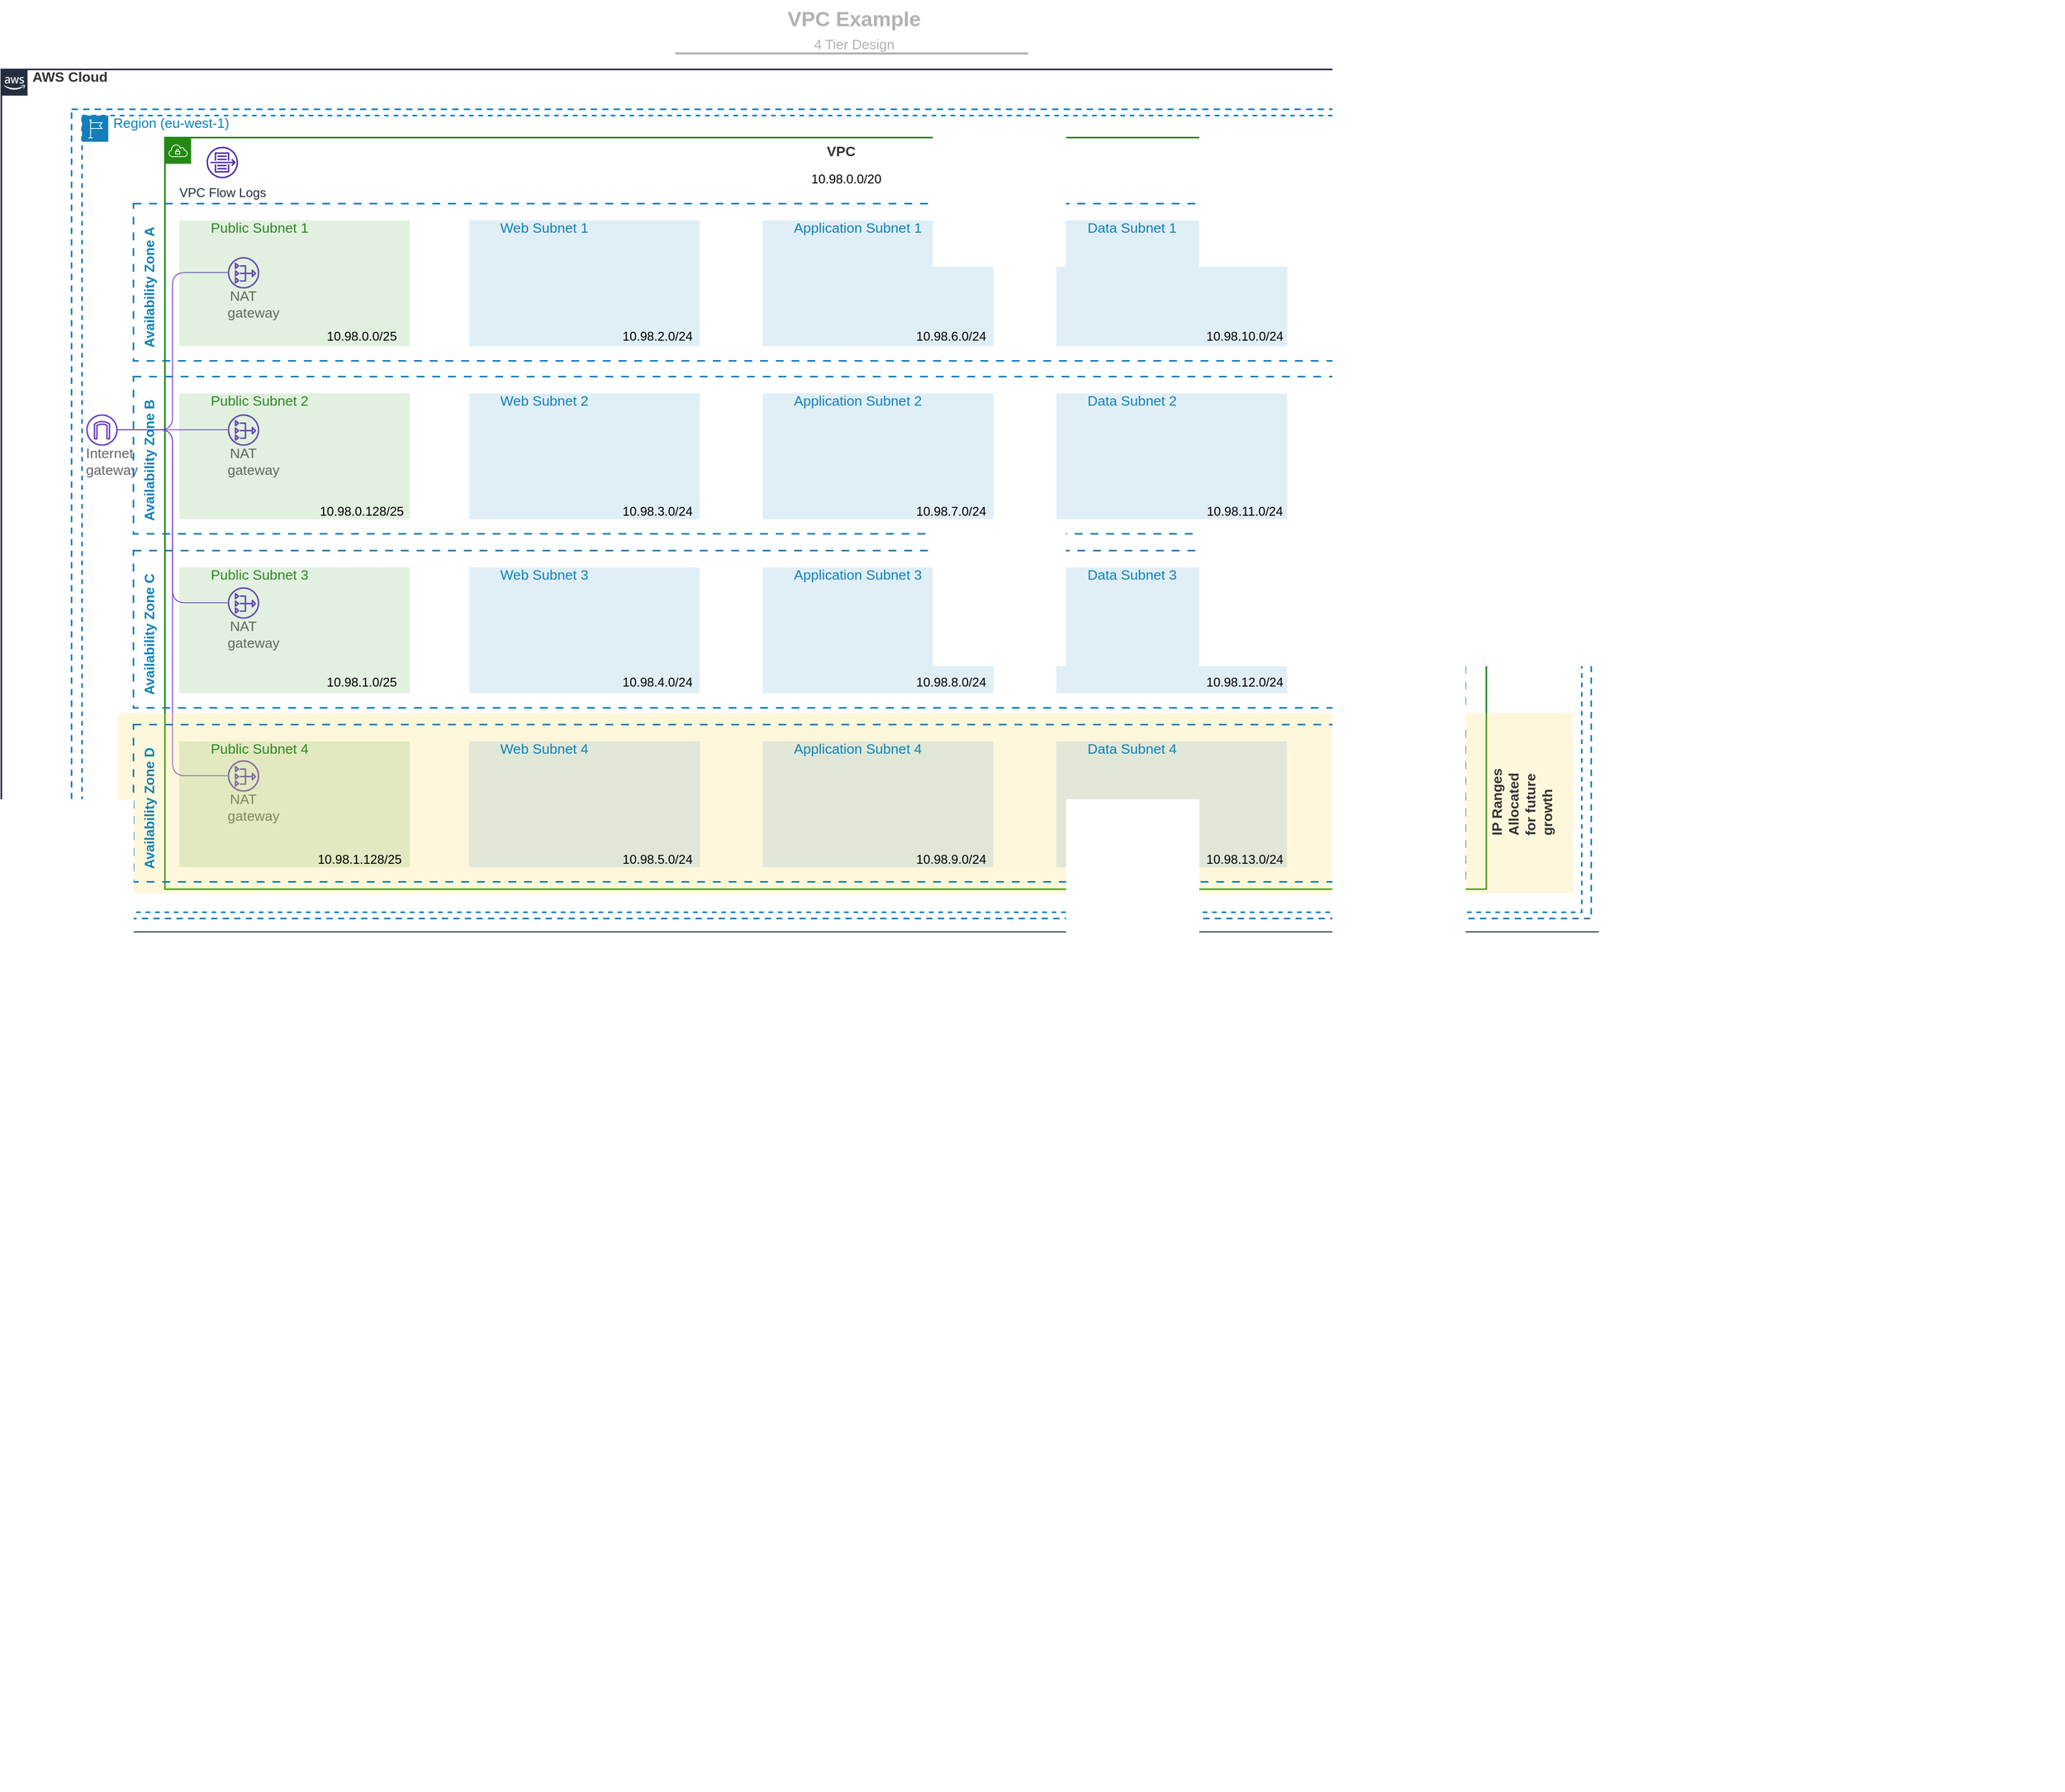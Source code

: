<mxfile compressed="false" version="20.3.0" type="device">
  <diagram name="4 Tier Design" id="lptEz-B2BHvfUTlyXeJj">
    <mxGraphModel dx="2325" dy="2507" grid="1" gridSize="10" guides="1" tooltips="1" connect="1" arrows="1" fold="1" page="1" pageScale="1" pageWidth="1654" pageHeight="1169" math="0" shadow="0">
      <root>
        <mxCell id="pj1l9u-Ld7OoOsmG_GXO-0" />
        <mxCell id="pj1l9u-Ld7OoOsmG_GXO-1" value="Titles Block" style="" parent="pj1l9u-Ld7OoOsmG_GXO-0" />
        <mxCell id="pj1l9u-Ld7OoOsmG_GXO-2" value="" style="group;dropTarget=0;" parent="pj1l9u-Ld7OoOsmG_GXO-1" vertex="1">
          <mxGeometry x="507" y="-1150" width="641" height="89" as="geometry" />
        </mxCell>
        <UserObject AWS_Account_ID="" label="VPC Example" placeholders="1" id="pj1l9u-Ld7OoOsmG_GXO-3">
          <mxCell style="html=1;overflow=block;blockSpacing=1;whiteSpace=wrap;;whiteSpace=wrap;fontSize=19.7;fontColor=#b2b2b2;fontStyle=1;align=center;spacingLeft=7;spacingRight=7;spacingTop=2;spacing=3;strokeOpacity=0;fillOpacity=0;rounded=1;absoluteArcSize=1;arcSize=12;fillColor=#ffffff;strokeWidth=1.5;" parent="pj1l9u-Ld7OoOsmG_GXO-2" vertex="1">
            <mxGeometry width="641" height="30" as="geometry" />
          </mxCell>
        </UserObject>
        <UserObject AWS_Account_ID="" label="" placeholders="1" id="pj1l9u-Ld7OoOsmG_GXO-4">
          <mxCell style="html=1;overflow=block;blockSpacing=1;whiteSpace=wrap;;whiteSpace=wrap;fontSize=11.5;fontColor=#b2b2b2;align=center;spacingLeft=7;spacingRight=7;spacingTop=2;spacing=3;strokeOpacity=0;fillOpacity=0;rounded=1;absoluteArcSize=1;arcSize=12;fillColor=#ffffff;strokeWidth=1.5;" parent="pj1l9u-Ld7OoOsmG_GXO-2" vertex="1">
            <mxGeometry y="45" width="641" height="44" as="geometry" />
          </mxCell>
        </UserObject>
        <UserObject label="%page%" placeholders="1" id="pj1l9u-Ld7OoOsmG_GXO-5">
          <mxCell style="html=1;overflow=block;blockSpacing=1;whiteSpace=wrap;strokeColor=none;fillColor=none;whiteSpace=wrap;fontSize=13;fontColor=#b2b2b2;spacing=3.8;strokeOpacity=100;fillOpacity=100;strokeWidth=0.8;" parent="pj1l9u-Ld7OoOsmG_GXO-2" vertex="1">
            <mxGeometry x="171.77" y="20" width="297.46" height="41" as="geometry" />
          </mxCell>
        </UserObject>
        <UserObject label="" id="pj1l9u-Ld7OoOsmG_GXO-6">
          <mxCell style="html=1;jettySize=18;whiteSpace=wrap;fontSize=13;fontFamily=Helvetica;strokeColor=#b2b2b2;strokeOpacity=100;strokeWidth=2;rounded=0;startArrow=none;;endArrow=none;;endSize=10;startSize=10;" parent="pj1l9u-Ld7OoOsmG_GXO-2" edge="1">
            <mxGeometry width="100" height="100" relative="1" as="geometry">
              <Array as="points" />
              <mxPoint x="150.002" y="50" as="sourcePoint" />
              <mxPoint x="486.463" y="50" as="targetPoint" />
            </mxGeometry>
          </mxCell>
        </UserObject>
        <mxCell id="pj1l9u-Ld7OoOsmG_GXO-7" value="Region" style="" parent="pj1l9u-Ld7OoOsmG_GXO-0" />
        <mxCell id="pj1l9u-Ld7OoOsmG_GXO-8" value="" style="html=1;overflow=block;blockSpacing=1;whiteSpace=wrap;whiteSpace=wrap;fontSize=13.3;fontColor=#333333;fontStyle=1;spacing=0;strokeColor=#232f3e;strokeOpacity=100;fillOpacity=0;fillColor=#000000;strokeWidth=1.5;" parent="pj1l9u-Ld7OoOsmG_GXO-7" vertex="1">
          <mxGeometry x="14" y="-1085" width="1526" height="823" as="geometry" />
        </mxCell>
        <UserObject AWS_Account_ID="" label="AWS Cloud" id="pj1l9u-Ld7OoOsmG_GXO-9">
          <mxCell style="html=1;overflow=block;blockSpacing=1;whiteSpace=wrap;shape=mxgraph.aws4.group;grIcon=mxgraph.aws4.group_aws_cloud_alt;verticalAlign=top;align=left;spacingLeft=30;fillOpacity=100;fillColor=none;whiteSpace=wrap;fontSize=13.3;fontColor=#333333;fontStyle=1;spacing=0;strokeColor=#232f3e;strokeOpacity=100;strokeWidth=1.5;part=1;" parent="pj1l9u-Ld7OoOsmG_GXO-8" vertex="1">
            <mxGeometry width="1526" height="833" as="geometry" />
          </mxCell>
        </UserObject>
        <mxCell id="pj1l9u-Ld7OoOsmG_GXO-10" value="" style="html=1;overflow=block;blockSpacing=1;whiteSpace=wrap;whiteSpace=wrap;fontSize=13;fontColor=#147eba;spacing=0;strokeColor=#147eba;strokeOpacity=100;fillOpacity=0;fillColor=#ffffff;dashed=1;fixDash=1;dashPattern=6 5;strokeWidth=1.5;container=0;" parent="pj1l9u-Ld7OoOsmG_GXO-7" vertex="1">
          <mxGeometry x="81" y="-1047" width="1449" height="772" as="geometry" />
        </mxCell>
        <UserObject AWS_Account_ID="" label="" id="pj1l9u-Ld7OoOsmG_GXO-11">
          <mxCell style="html=1;overflow=block;blockSpacing=1;whiteSpace=wrap;;whiteSpace=wrap;fontSize=13;align=center;spacing=3.8;strokeOpacity=0;fillOpacity=0;fillColor=#ffffff;strokeWidth=1.5;" parent="pj1l9u-Ld7OoOsmG_GXO-7" vertex="1">
            <mxGeometry x="1741" y="492" width="239" height="29" as="geometry" />
          </mxCell>
        </UserObject>
        <UserObject AWS_Account_ID="" label="Region (eu-west-1)" Region="eu-west-1" Type="Region" id="pj1l9u-Ld7OoOsmG_GXO-12">
          <mxCell style="html=1;overflow=block;blockSpacing=1;whiteSpace=wrap;shape=mxgraph.aws4.group;grIcon=mxgraph.aws4.group_region;verticalAlign=top;align=left;spacingLeft=30;fillOpacity=100;dashed=1;fontColor=#0E82B8;fillColor=none;whiteSpace=wrap;fontSize=13;spacing=0;strokeColor=#147eba;strokeOpacity=100;strokeWidth=1.5;part=1;" parent="pj1l9u-Ld7OoOsmG_GXO-7" vertex="1">
            <mxGeometry x="91" y="-1041" width="1430" height="760" as="geometry" />
          </mxCell>
        </UserObject>
        <mxCell id="pj1l9u-Ld7OoOsmG_GXO-17" value="VPC" style="" parent="pj1l9u-Ld7OoOsmG_GXO-0" />
        <object label="" Region="eu-west-1" VPC_ID="" id="pj1l9u-Ld7OoOsmG_GXO-18">
          <mxCell style="group;dropTarget=0;" parent="pj1l9u-Ld7OoOsmG_GXO-17" vertex="1">
            <mxGeometry x="170" y="-1020" width="1260" height="717" as="geometry" />
          </mxCell>
        </object>
        <mxCell id="pj1l9u-Ld7OoOsmG_GXO-19" value="" style="html=1;overflow=block;blockSpacing=1;whiteSpace=wrap;whiteSpace=wrap;fontSize=13.3;fontColor=#333333;fontStyle=1;align=left;spacing=0;strokeColor=#248814;strokeOpacity=100;fillOpacity=0;fillColor=#000000;strokeWidth=1.5;" parent="pj1l9u-Ld7OoOsmG_GXO-18" vertex="1">
          <mxGeometry width="1260" height="717" as="geometry" />
        </mxCell>
        <UserObject AWS_Account_ID="" label="&lt;div style=&quot;display: flex ; justify-content: center ; text-align: center ; align-items: baseline ; font-size: 0 ; line-height: 1.25 ; margin-top: -2px&quot;&gt;&lt;span&gt;&lt;span style=&quot;font-size: 13.3px ; color: rgb(51 , 51 , 51) ; font-weight: bold ; line-height: 2.4&quot;&gt;VPC&lt;/span&gt;&lt;/span&gt;&lt;/div&gt;" Instance_Tenancy="default" CIDR_Block="" Region="eu-west-1" Type="Virtual Private Cloud" VPC_ID="" id="pj1l9u-Ld7OoOsmG_GXO-20">
          <mxCell style="html=1;overflow=block;blockSpacing=1;whiteSpace=wrap;shape=mxgraph.aws4.group;grIcon=mxgraph.aws4.group_vpc;verticalAlign=top;align=left;spacingLeft=30;fillOpacity=100;fontColor=#2C8723;fillColor=none;whiteSpace=wrap;fontSize=13;spacing=0;strokeColor=#248814;strokeOpacity=100;strokeWidth=1.5;part=1;" parent="pj1l9u-Ld7OoOsmG_GXO-19" vertex="1">
            <mxGeometry width="1260" height="717" as="geometry" />
          </mxCell>
        </UserObject>
        <mxCell id="pj1l9u-Ld7OoOsmG_GXO-21" value="VPC Services" style="" parent="pj1l9u-Ld7OoOsmG_GXO-0" />
        <mxCell id="pj1l9u-Ld7OoOsmG_GXO-23" value="VPC Flow Logs" style="sketch=0;outlineConnect=0;fontColor=#232F3E;gradientColor=none;fillColor=#4D27AA;strokeColor=none;dashed=0;verticalLabelPosition=bottom;verticalAlign=top;align=center;html=1;fontSize=12;fontStyle=0;aspect=fixed;pointerEvents=1;shape=mxgraph.aws4.flow_logs;" parent="pj1l9u-Ld7OoOsmG_GXO-21" vertex="1">
          <mxGeometry x="210" y="-1011" width="30" height="30" as="geometry" />
        </mxCell>
        <mxCell id="pj1l9u-Ld7OoOsmG_GXO-24" value="NAT GW" style="" parent="pj1l9u-Ld7OoOsmG_GXO-0" />
        <UserObject AWS_Account_ID="" label="NAT gateway" Region="eu-west-1" Availability_Zone="eu-west-1d" Type="NAT Gateway" VPC_ID="" id="pj1l9u-Ld7OoOsmG_GXO-25">
          <mxCell style="html=1;overflow=block;blockSpacing=1;whiteSpace=wrap;shape=mxgraph.aws4.nat_gateway;labelPosition=center;verticalLabelPosition=bottom;align=center;verticalAlign=top;strokeColor=none;whiteSpace=wrap;fontSize=13.3;fontColor=#666666;spacing=0;strokeOpacity=0;fillColor=#693cc5;strokeWidth=1.5;" parent="pj1l9u-Ld7OoOsmG_GXO-24" vertex="1">
            <mxGeometry x="230" y="-426" width="30" height="30" as="geometry" />
          </mxCell>
        </UserObject>
        <UserObject AWS_Account_ID="" label="NAT gateway" Availability_Zone="eu-west-1a" Region="eu-west-1" Type="NAT Gateway" VPC_ID="" id="pj1l9u-Ld7OoOsmG_GXO-26">
          <mxCell style="html=1;overflow=block;blockSpacing=1;whiteSpace=wrap;shape=mxgraph.aws4.nat_gateway;labelPosition=center;verticalLabelPosition=bottom;align=center;verticalAlign=top;strokeColor=none;whiteSpace=wrap;fontSize=13.3;fontColor=#666666;spacing=0;strokeOpacity=0;fillColor=#693cc5;strokeWidth=1.5;" parent="pj1l9u-Ld7OoOsmG_GXO-24" vertex="1">
            <mxGeometry x="230" y="-906" width="30" height="30" as="geometry" />
          </mxCell>
        </UserObject>
        <UserObject AWS_Account_ID="" label="NAT gateway" Region="eu-west-1" Availability_Zone="eu-west-1b" Type="NAT Gateway" VPC_ID="" id="pj1l9u-Ld7OoOsmG_GXO-27">
          <mxCell style="html=1;overflow=block;blockSpacing=1;whiteSpace=wrap;shape=mxgraph.aws4.nat_gateway;labelPosition=center;verticalLabelPosition=bottom;align=center;verticalAlign=top;strokeColor=none;whiteSpace=wrap;fontSize=13.3;fontColor=#666666;spacing=0;strokeOpacity=0;fillColor=#693cc5;strokeWidth=1.5;" parent="pj1l9u-Ld7OoOsmG_GXO-24" vertex="1">
            <mxGeometry x="230" y="-756" width="30" height="30" as="geometry" />
          </mxCell>
        </UserObject>
        <UserObject AWS_Account_ID="" label="Internet gateway" Region="eu-west-1" Type="Internet Gateway" VPC_ID="" id="pj1l9u-Ld7OoOsmG_GXO-28">
          <mxCell style="html=1;overflow=block;blockSpacing=1;whiteSpace=wrap;shape=mxgraph.aws4.internet_gateway;labelPosition=center;verticalLabelPosition=bottom;align=center;verticalAlign=top;strokeColor=none;whiteSpace=wrap;fontSize=13.3;fontColor=#666666;spacing=0;strokeOpacity=0;fillColor=#693cc5;strokeWidth=1.5;" parent="pj1l9u-Ld7OoOsmG_GXO-24" vertex="1">
            <mxGeometry x="95" y="-756" width="30" height="30" as="geometry" />
          </mxCell>
        </UserObject>
        <UserObject AWS_Account_ID="" label="NAT gateway" Region="eu-west-1" Availability_Zone="eu-west-1c" Type="NAT Gateway" VPC_ID="" id="pj1l9u-Ld7OoOsmG_GXO-29">
          <mxCell style="html=1;overflow=block;blockSpacing=1;whiteSpace=wrap;shape=mxgraph.aws4.nat_gateway;labelPosition=center;verticalLabelPosition=bottom;align=center;verticalAlign=top;strokeColor=none;whiteSpace=wrap;fontSize=13.3;fontColor=#666666;spacing=0;strokeOpacity=0;fillColor=#693cc5;strokeWidth=1.5;" parent="pj1l9u-Ld7OoOsmG_GXO-24" vertex="1">
            <mxGeometry x="230" y="-591" width="30" height="30" as="geometry" />
          </mxCell>
        </UserObject>
        <UserObject AWS_Account_ID="" label="" Availability_Zone="eu-west-1a" Region="eu-west-1" VPC_ID="" id="pj1l9u-Ld7OoOsmG_GXO-30">
          <mxCell style="html=1;jettySize=18;whiteSpace=wrap;fontSize=13;strokeColor=#693cc5;strokeOpacity=100;strokeWidth=0.8;rounded=1;arcSize=24;edgeStyle=orthogonalEdgeStyle;startArrow=none;;endArrow=none;;exitX=1;exitY=0.5;exitPerimeter=0;entryX=0;entryY=0.5;entryPerimeter=0;" parent="pj1l9u-Ld7OoOsmG_GXO-24" source="pj1l9u-Ld7OoOsmG_GXO-28" target="pj1l9u-Ld7OoOsmG_GXO-26" edge="1">
            <mxGeometry x="95" y="-906" width="100" height="100" as="geometry">
              <Array as="points" />
            </mxGeometry>
          </mxCell>
        </UserObject>
        <UserObject AWS_Account_ID="" label="" Availability_Zone="eu-west-1b" Region="eu-west-1" id="pj1l9u-Ld7OoOsmG_GXO-31">
          <mxCell style="html=1;jettySize=18;whiteSpace=wrap;fontSize=13;strokeColor=#693cc5;strokeOpacity=100;strokeWidth=0.8;rounded=1;arcSize=24;edgeStyle=orthogonalEdgeStyle;startArrow=none;;endArrow=none;;exitX=0;exitY=0.5;exitPerimeter=0;entryX=1;entryY=0.5;entryPerimeter=0;" parent="pj1l9u-Ld7OoOsmG_GXO-24" source="pj1l9u-Ld7OoOsmG_GXO-27" target="pj1l9u-Ld7OoOsmG_GXO-28" edge="1">
            <mxGeometry x="95" y="-906" width="100" height="100" as="geometry">
              <Array as="points" />
            </mxGeometry>
          </mxCell>
        </UserObject>
        <UserObject AWS_Account_ID="" label="" Availability_Zone="eu-west-1c" Region="eu-west-1" id="pj1l9u-Ld7OoOsmG_GXO-32">
          <mxCell style="html=1;jettySize=18;whiteSpace=wrap;fontSize=13;strokeColor=#693cc5;strokeOpacity=100;strokeWidth=0.8;rounded=1;arcSize=24;edgeStyle=orthogonalEdgeStyle;startArrow=none;;endArrow=none;;exitX=0;exitY=0.5;exitPerimeter=0;entryX=1;entryY=0.5;entryPerimeter=0;" parent="pj1l9u-Ld7OoOsmG_GXO-24" source="pj1l9u-Ld7OoOsmG_GXO-29" target="pj1l9u-Ld7OoOsmG_GXO-28" edge="1">
            <mxGeometry x="95" y="-906" width="100" height="100" as="geometry">
              <Array as="points" />
            </mxGeometry>
          </mxCell>
        </UserObject>
        <UserObject AWS_Account_ID="" label="" Region="eu-west-1" Availability_Zone="eu-west-1d" VPC_ID="" id="pj1l9u-Ld7OoOsmG_GXO-33">
          <mxCell style="html=1;jettySize=18;whiteSpace=wrap;fontSize=13;strokeColor=#693cc5;strokeOpacity=100;strokeWidth=0.8;rounded=1;arcSize=24;edgeStyle=orthogonalEdgeStyle;startArrow=none;;endArrow=none;;exitX=0;exitY=0.5;exitPerimeter=0;entryX=1;entryY=0.5;entryPerimeter=0;" parent="pj1l9u-Ld7OoOsmG_GXO-24" source="pj1l9u-Ld7OoOsmG_GXO-25" target="pj1l9u-Ld7OoOsmG_GXO-28" edge="1">
            <mxGeometry y="-380" width="100" height="100" as="geometry" />
          </mxCell>
        </UserObject>
        <mxCell id="pj1l9u-Ld7OoOsmG_GXO-34" value="eu-west-1d future cap" style="" parent="pj1l9u-Ld7OoOsmG_GXO-0" />
        <mxCell id="pj1l9u-Ld7OoOsmG_GXO-35" value="" style="group;dropTarget=0;" parent="pj1l9u-Ld7OoOsmG_GXO-34" vertex="1">
          <mxGeometry x="195" y="357" width="1454" height="200" as="geometry" />
        </mxCell>
        <UserObject AWS_Account_ID="" label="" id="pj1l9u-Ld7OoOsmG_GXO-36">
          <mxCell style="html=1;overflow=block;blockSpacing=1;whiteSpace=wrap;;whiteSpace=wrap;fontSize=13;align=center;spacing=3.8;strokeOpacity=0;fillOpacity=25;fillColor=#ffdf71;strokeWidth=1.5;" parent="pj1l9u-Ld7OoOsmG_GXO-35" vertex="1">
            <mxGeometry x="-70" y="-828" width="1388" height="172" as="geometry" />
          </mxCell>
        </UserObject>
        <UserObject AWS_Account_ID="" label="IP Ranges Allocated for future growth" id="pj1l9u-Ld7OoOsmG_GXO-37">
          <mxCell style="html=1;overflow=block;blockSpacing=1;whiteSpace=wrap;;whiteSpace=wrap;fontSize=13.3;fontColor=#333333;fontStyle=1;align=center;spacingRight=120;spacingTop=10.5;align=left;spacing=3.8;verticalAlign=top;strokeColor=none;fillOpacity=0;rotation=-90;fillColor=#ffffff;strokeWidth=0;" parent="pj1l9u-Ld7OoOsmG_GXO-35" vertex="1">
            <mxGeometry x="1179" y="-867" width="205" height="113" as="geometry" />
          </mxCell>
        </UserObject>
        <object label="eu-west-1d" id="pj1l9u-Ld7OoOsmG_GXO-38">
          <mxCell style="" parent="pj1l9u-Ld7OoOsmG_GXO-0" />
        </object>
        <object label="" Availability_Zone="eu-west-1d" Region="eu-west-1" id="pj1l9u-Ld7OoOsmG_GXO-39">
          <mxCell style="group" parent="pj1l9u-Ld7OoOsmG_GXO-38" vertex="1" connectable="0">
            <mxGeometry x="140" y="-460" width="1270" height="150" as="geometry" />
          </mxCell>
        </object>
        <UserObject AWS_Account_ID="" label="" Name="eu-west-1a" Region="eu-west-1" Type="Availability Zone" id="pj1l9u-Ld7OoOsmG_GXO-40">
          <mxCell style="html=1;overflow=block;blockSpacing=1;whiteSpace=wrap;verticalAlign=top;fillColor=none;fillOpacity=100;dashed=1;dashPattern=5 5;fontColor=#0E82B8;strokeOpacity=100;strokeColor=#147eba;whiteSpace=wrap;fontSize=13.3;fontStyle=1;align=center;spacingRight=120;spacingTop=10.5;spacing=0;strokeWidth=1.5;" parent="pj1l9u-Ld7OoOsmG_GXO-39" vertex="1">
            <mxGeometry width="1270" height="150" as="geometry" />
          </mxCell>
        </UserObject>
        <object label="&lt;span style=&quot;color: rgb(14 , 130 , 184) ; font-family: &amp;#34;helvetica&amp;#34; ; font-size: 13px ; font-style: normal ; font-weight: 700 ; letter-spacing: normal ; text-align: center ; text-indent: 0px ; text-transform: none ; word-spacing: 0px ; display: inline ; float: none&quot;&gt;Availability Zone D&lt;/span&gt;" Availability_Zone="eu-west-1d" Region="eu-west-1" id="pj1l9u-Ld7OoOsmG_GXO-41">
          <mxCell style="text;html=1;strokeColor=none;fillColor=none;align=center;verticalAlign=middle;whiteSpace=wrap;rounded=0;rotation=270;labelBackgroundColor=none;" parent="pj1l9u-Ld7OoOsmG_GXO-39" vertex="1">
            <mxGeometry x="-50" y="70" width="130" height="20" as="geometry" />
          </mxCell>
        </object>
        <UserObject AWS_Account_ID="" label="Public Subnet 4" Availability_Zone="eu-west-1d" Subnet_Type="Public" Region="eu-west-1" Type="Subnet" VPC_ID="" id="pj1l9u-Ld7OoOsmG_GXO-44">
          <mxCell style="html=1;overflow=block;blockSpacing=1;whiteSpace=wrap;shape=mxgraph.aws4.group;grIcon=mxgraph.aws4.group_security_group;grStroke=0;verticalAlign=top;align=left;spacingLeft=30;strokeColor=#2C8723;fontColor=#2C8723;fillOpacity=13;fillColor=#248814;whiteSpace=wrap;fontSize=13.3;spacing=0;strokeOpacity=0;strokeWidth=1.5;part=1;" parent="pj1l9u-Ld7OoOsmG_GXO-39" vertex="1">
            <mxGeometry x="43.588" y="16" width="220" height="120" as="geometry" />
          </mxCell>
        </UserObject>
        <object label="" Availability_Zone="eu-west-1" Region="eu-west-1d" Subnet_Type="Private" Type="Subnet" VPC_ID="" id="pj1l9u-Ld7OoOsmG_GXO-45">
          <mxCell style="html=1;overflow=block;blockSpacing=1;whiteSpace=wrap;whiteSpace=wrap;fontSize=13.3;fontColor=#333333;spacing=0;verticalAlign=top;strokeOpacity=0;fillOpacity=0;fillColor=#000000;strokeWidth=1.5;" parent="pj1l9u-Ld7OoOsmG_GXO-39" vertex="1">
            <mxGeometry x="320" y="16" width="220" height="120" as="geometry" />
          </mxCell>
        </object>
        <UserObject AWS_Account_ID="" label="Web Subnet 4" Availability_Zone="eu-west-1a" Subnet_Type="Private" CIDR_Block="" Region="eu-west-1" Type="Subnet" VPC_ID="" id="pj1l9u-Ld7OoOsmG_GXO-46">
          <mxCell style="html=1;overflow=block;blockSpacing=1;whiteSpace=wrap;shape=mxgraph.aws4.group;grIcon=mxgraph.aws4.group_security_group;grStroke=0;verticalAlign=top;align=left;spacingLeft=30;strokeColor=#0E82B8;fontColor=#0E82B8;fillOpacity=13;fillColor=#147eba;whiteSpace=wrap;fontSize=13.3;spacing=0;strokeOpacity=0;strokeWidth=1.5;part=1;" parent="pj1l9u-Ld7OoOsmG_GXO-45" vertex="1">
            <mxGeometry width="220.0" height="120" as="geometry" />
          </mxCell>
        </UserObject>
        <object label="" Availability_Zone="eu-west-1d" Region="eu-west-1" Subnet_Type="Private" Type="Subnet" VPC_ID="" id="pj1l9u-Ld7OoOsmG_GXO-49">
          <mxCell style="html=1;overflow=block;blockSpacing=1;whiteSpace=wrap;whiteSpace=wrap;fontSize=13.3;fontColor=#333333;spacing=0;verticalAlign=top;strokeOpacity=0;fillOpacity=0;fillColor=#000000;strokeWidth=1.5;" parent="pj1l9u-Ld7OoOsmG_GXO-39" vertex="1">
            <mxGeometry x="600" y="16" width="220" height="120" as="geometry" />
          </mxCell>
        </object>
        <UserObject AWS_Account_ID="" label="Application Subnet 4" Availability_Zone="eu-west-1a" Subnet_Type="Private" CIDR_Block="" Region="eu-west-1" Type="Subnet" VPC_ID="" id="pj1l9u-Ld7OoOsmG_GXO-50">
          <mxCell style="html=1;overflow=block;blockSpacing=1;whiteSpace=wrap;shape=mxgraph.aws4.group;grIcon=mxgraph.aws4.group_security_group;grStroke=0;verticalAlign=top;align=left;spacingLeft=30;strokeColor=#0E82B8;fontColor=#0E82B8;fillOpacity=13;fillColor=#147eba;whiteSpace=wrap;fontSize=13.3;spacing=0;strokeOpacity=0;strokeWidth=1.5;part=1;" parent="pj1l9u-Ld7OoOsmG_GXO-49" vertex="1">
            <mxGeometry width="220.0" height="120" as="geometry" />
          </mxCell>
        </UserObject>
        <object label="" Availability_Zone="eu-west-1d" Region="eu-west-1" Subnet_Type="Private" Type="Subnet" VPC_ID="" id="pj1l9u-Ld7OoOsmG_GXO-51">
          <mxCell style="html=1;overflow=block;blockSpacing=1;whiteSpace=wrap;whiteSpace=wrap;fontSize=13.3;fontColor=#333333;spacing=0;verticalAlign=top;strokeOpacity=0;fillOpacity=0;fillColor=#000000;strokeWidth=1.5;" parent="pj1l9u-Ld7OoOsmG_GXO-39" vertex="1">
            <mxGeometry x="880" y="16" width="220" height="120" as="geometry" />
          </mxCell>
        </object>
        <UserObject AWS_Account_ID="" label="Data Subnet 4" Availability_Zone="eu-west-1a" Subnet_Type="Private" CIDR_Block="" Region="eu-west-1" Type="Subnet" VPC_ID="" id="pj1l9u-Ld7OoOsmG_GXO-52">
          <mxCell style="html=1;overflow=block;blockSpacing=1;whiteSpace=wrap;shape=mxgraph.aws4.group;grIcon=mxgraph.aws4.group_security_group;grStroke=0;verticalAlign=top;align=left;spacingLeft=30;strokeColor=#0E82B8;fontColor=#0E82B8;fillOpacity=13;fillColor=#147eba;whiteSpace=wrap;fontSize=13.3;spacing=0;strokeOpacity=0;strokeWidth=1.5;part=1;" parent="pj1l9u-Ld7OoOsmG_GXO-51" vertex="1">
            <mxGeometry width="220.0" height="120" as="geometry" />
          </mxCell>
        </UserObject>
        <object label="eu-west-1c" id="pj1l9u-Ld7OoOsmG_GXO-53">
          <mxCell style="" parent="pj1l9u-Ld7OoOsmG_GXO-0" />
        </object>
        <object label="" Availability_Zone="eu-west-1c" Region="eu-west-1" id="pj1l9u-Ld7OoOsmG_GXO-54">
          <mxCell style="group" parent="pj1l9u-Ld7OoOsmG_GXO-53" vertex="1" connectable="0">
            <mxGeometry x="140" y="-626" width="1270" height="150" as="geometry" />
          </mxCell>
        </object>
        <UserObject AWS_Account_ID="" label="" Name="eu-west-1a" Region="eu-west-1" Type="Availability Zone" id="pj1l9u-Ld7OoOsmG_GXO-55">
          <mxCell style="html=1;overflow=block;blockSpacing=1;whiteSpace=wrap;verticalAlign=top;fillColor=none;fillOpacity=100;dashed=1;dashPattern=5 5;fontColor=#0E82B8;strokeOpacity=100;strokeColor=#147eba;whiteSpace=wrap;fontSize=13.3;fontStyle=1;align=center;spacingRight=120;spacingTop=10.5;spacing=0;strokeWidth=1.5;" parent="pj1l9u-Ld7OoOsmG_GXO-54" vertex="1">
            <mxGeometry width="1270" height="150" as="geometry" />
          </mxCell>
        </UserObject>
        <object label="&lt;span style=&quot;color: rgb(14 , 130 , 184) ; font-family: &amp;#34;helvetica&amp;#34; ; font-size: 13px ; font-style: normal ; font-weight: 700 ; letter-spacing: normal ; text-align: center ; text-indent: 0px ; text-transform: none ; word-spacing: 0px ; display: inline ; float: none&quot;&gt;Availability Zone C&lt;/span&gt;" Availability_Zone="eu-west-1c" Region="eu-west-1" id="pj1l9u-Ld7OoOsmG_GXO-56">
          <mxCell style="text;html=1;strokeColor=none;fillColor=none;align=center;verticalAlign=middle;whiteSpace=wrap;rounded=0;rotation=270;labelBackgroundColor=none;" parent="pj1l9u-Ld7OoOsmG_GXO-54" vertex="1">
            <mxGeometry x="-50" y="70" width="130" height="20" as="geometry" />
          </mxCell>
        </object>
        <UserObject AWS_Account_ID="" label="Public Subnet 3" Availability_Zone="eu-west-1c" Subnet_Type="Public" Region="eu-west-1" Type="Subnet" VPC_ID="" id="pj1l9u-Ld7OoOsmG_GXO-59">
          <mxCell style="html=1;overflow=block;blockSpacing=1;whiteSpace=wrap;shape=mxgraph.aws4.group;grIcon=mxgraph.aws4.group_security_group;grStroke=0;verticalAlign=top;align=left;spacingLeft=30;strokeColor=#2C8723;fontColor=#2C8723;fillOpacity=13;fillColor=#248814;whiteSpace=wrap;fontSize=13.3;spacing=0;strokeOpacity=0;strokeWidth=1.5;part=1;" parent="pj1l9u-Ld7OoOsmG_GXO-54" vertex="1">
            <mxGeometry x="43.588" y="16" width="220" height="120" as="geometry" />
          </mxCell>
        </UserObject>
        <object label="" Availability_Zone="eu-west-1" Region="eu-west-1c" Subnet_Type="Private" Type="Subnet" VPC_ID="" id="pj1l9u-Ld7OoOsmG_GXO-60">
          <mxCell style="html=1;overflow=block;blockSpacing=1;whiteSpace=wrap;whiteSpace=wrap;fontSize=13.3;fontColor=#333333;spacing=0;verticalAlign=top;strokeOpacity=0;fillOpacity=0;fillColor=#000000;strokeWidth=1.5;" parent="pj1l9u-Ld7OoOsmG_GXO-54" vertex="1">
            <mxGeometry x="320" y="16" width="220" height="120" as="geometry" />
          </mxCell>
        </object>
        <UserObject AWS_Account_ID="" label="Web Subnet 3" Availability_Zone="eu-west-1a" Subnet_Type="Private" CIDR_Block="" Region="eu-west-1" Type="Subnet" VPC_ID="" id="pj1l9u-Ld7OoOsmG_GXO-61">
          <mxCell style="html=1;overflow=block;blockSpacing=1;whiteSpace=wrap;shape=mxgraph.aws4.group;grIcon=mxgraph.aws4.group_security_group;grStroke=0;verticalAlign=top;align=left;spacingLeft=30;strokeColor=#0E82B8;fontColor=#0E82B8;fillOpacity=13;fillColor=#147eba;whiteSpace=wrap;fontSize=13.3;spacing=0;strokeOpacity=0;strokeWidth=1.5;part=1;" parent="pj1l9u-Ld7OoOsmG_GXO-60" vertex="1">
            <mxGeometry width="220.0" height="120" as="geometry" />
          </mxCell>
        </UserObject>
        <object label="" Availability_Zone="eu-west-1c" Region="eu-west-1" Subnet_Type="Private" Type="Subnet" VPC_ID="" id="pj1l9u-Ld7OoOsmG_GXO-64">
          <mxCell style="html=1;overflow=block;blockSpacing=1;whiteSpace=wrap;whiteSpace=wrap;fontSize=13.3;fontColor=#333333;spacing=0;verticalAlign=top;strokeOpacity=0;fillOpacity=0;fillColor=#000000;strokeWidth=1.5;" parent="pj1l9u-Ld7OoOsmG_GXO-54" vertex="1">
            <mxGeometry x="600" y="16" width="180" height="120" as="geometry" />
          </mxCell>
        </object>
        <UserObject AWS_Account_ID="" label="Application Subnet 3" Availability_Zone="eu-west-1a" Subnet_Type="Private" CIDR_Block="" Region="eu-west-1" Type="Subnet" VPC_ID="" id="pj1l9u-Ld7OoOsmG_GXO-65">
          <mxCell style="html=1;overflow=block;blockSpacing=1;whiteSpace=wrap;shape=mxgraph.aws4.group;grIcon=mxgraph.aws4.group_security_group;grStroke=0;verticalAlign=top;align=left;spacingLeft=30;strokeColor=#0E82B8;fontColor=#0E82B8;fillOpacity=13;fillColor=#147eba;whiteSpace=wrap;fontSize=13.3;spacing=0;strokeOpacity=0;strokeWidth=1.5;part=1;" parent="pj1l9u-Ld7OoOsmG_GXO-64" vertex="1">
            <mxGeometry width="220" height="120" as="geometry" />
          </mxCell>
        </UserObject>
        <object label="" Availability_Zone="eu-west-1c" Region="eu-west-1" Subnet_Type="Private" Type="Subnet" VPC_ID="" id="pj1l9u-Ld7OoOsmG_GXO-66">
          <mxCell style="html=1;overflow=block;blockSpacing=1;whiteSpace=wrap;whiteSpace=wrap;fontSize=13.3;fontColor=#333333;spacing=0;verticalAlign=top;strokeOpacity=0;fillOpacity=0;fillColor=#000000;strokeWidth=1.5;" parent="pj1l9u-Ld7OoOsmG_GXO-54" vertex="1">
            <mxGeometry x="880" y="16" width="220" height="120" as="geometry" />
          </mxCell>
        </object>
        <UserObject AWS_Account_ID="" label="Data Subnet 3" Availability_Zone="eu-west-1a" Subnet_Type="Private" CIDR_Block="" Region="eu-west-1" Type="Subnet" VPC_ID="" id="pj1l9u-Ld7OoOsmG_GXO-67">
          <mxCell style="html=1;overflow=block;blockSpacing=1;whiteSpace=wrap;shape=mxgraph.aws4.group;grIcon=mxgraph.aws4.group_security_group;grStroke=0;verticalAlign=top;align=left;spacingLeft=30;strokeColor=#0E82B8;fontColor=#0E82B8;fillOpacity=13;fillColor=#147eba;whiteSpace=wrap;fontSize=13.3;spacing=0;strokeOpacity=0;strokeWidth=1.5;part=1;" parent="pj1l9u-Ld7OoOsmG_GXO-66" vertex="1">
            <mxGeometry width="220.0" height="120" as="geometry" />
          </mxCell>
        </UserObject>
        <mxCell id="pj1l9u-Ld7OoOsmG_GXO-68" value="eu-west-1b" style="" parent="pj1l9u-Ld7OoOsmG_GXO-0" />
        <object label="" Availability_Zone="eu-west-1b" Region="eu-west-1" id="pj1l9u-Ld7OoOsmG_GXO-69">
          <mxCell style="group" parent="pj1l9u-Ld7OoOsmG_GXO-68" vertex="1" connectable="0">
            <mxGeometry x="140" y="-792" width="1270" height="150" as="geometry" />
          </mxCell>
        </object>
        <UserObject AWS_Account_ID="" label="" Name="eu-west-1a" Region="eu-west-1" Type="Availability Zone" id="pj1l9u-Ld7OoOsmG_GXO-70">
          <mxCell style="html=1;overflow=block;blockSpacing=1;whiteSpace=wrap;verticalAlign=top;fillColor=none;fillOpacity=100;dashed=1;dashPattern=5 5;fontColor=#0E82B8;strokeOpacity=100;strokeColor=#147eba;whiteSpace=wrap;fontSize=13.3;fontStyle=1;align=center;spacingRight=120;spacingTop=10.5;spacing=0;strokeWidth=1.5;" parent="pj1l9u-Ld7OoOsmG_GXO-69" vertex="1">
            <mxGeometry width="1270" height="150" as="geometry" />
          </mxCell>
        </UserObject>
        <object label="&lt;span style=&quot;color: rgb(14 , 130 , 184) ; font-family: &amp;#34;helvetica&amp;#34; ; font-size: 13px ; font-style: normal ; font-weight: 700 ; letter-spacing: normal ; text-align: center ; text-indent: 0px ; text-transform: none ; word-spacing: 0px ; display: inline ; float: none&quot;&gt;Availability Zone B&lt;/span&gt;" Availability_Zone="eu-west-1b" Region="eu-west-1" id="pj1l9u-Ld7OoOsmG_GXO-71">
          <mxCell style="text;html=1;strokeColor=none;fillColor=none;align=center;verticalAlign=middle;whiteSpace=wrap;rounded=0;rotation=270;labelBackgroundColor=none;" parent="pj1l9u-Ld7OoOsmG_GXO-69" vertex="1">
            <mxGeometry x="-50" y="70" width="130" height="20" as="geometry" />
          </mxCell>
        </object>
        <UserObject AWS_Account_ID="" label="Public Subnet 2" Availability_Zone="eu-west-1b" Subnet_Type="Public" Region="eu-west-1" Type="Subnet" VPC_ID="" id="pj1l9u-Ld7OoOsmG_GXO-74">
          <mxCell style="html=1;overflow=block;blockSpacing=1;whiteSpace=wrap;shape=mxgraph.aws4.group;grIcon=mxgraph.aws4.group_security_group;grStroke=0;verticalAlign=top;align=left;spacingLeft=30;strokeColor=#2C8723;fontColor=#2C8723;fillOpacity=13;fillColor=#248814;whiteSpace=wrap;fontSize=13.3;spacing=0;strokeOpacity=0;strokeWidth=1.5;part=1;" parent="pj1l9u-Ld7OoOsmG_GXO-69" vertex="1">
            <mxGeometry x="43.588" y="16" width="220" height="120" as="geometry" />
          </mxCell>
        </UserObject>
        <object label="" Availability_Zone="eu-west-1" Region="eu-west-1b" Subnet_Type="Private" Type="Subnet" VPC_ID="" id="pj1l9u-Ld7OoOsmG_GXO-75">
          <mxCell style="html=1;overflow=block;blockSpacing=1;whiteSpace=wrap;whiteSpace=wrap;fontSize=13.3;fontColor=#333333;spacing=0;verticalAlign=top;strokeOpacity=0;fillOpacity=0;fillColor=#000000;strokeWidth=1.5;" parent="pj1l9u-Ld7OoOsmG_GXO-69" vertex="1">
            <mxGeometry x="320" y="16" width="220" height="120" as="geometry" />
          </mxCell>
        </object>
        <UserObject AWS_Account_ID="" label="Web Subnet 2" Availability_Zone="eu-west-1a" Subnet_Type="Private" CIDR_Block="" Region="eu-west-1" Type="Subnet" VPC_ID="" id="pj1l9u-Ld7OoOsmG_GXO-76">
          <mxCell style="html=1;overflow=block;blockSpacing=1;whiteSpace=wrap;shape=mxgraph.aws4.group;grIcon=mxgraph.aws4.group_security_group;grStroke=0;verticalAlign=top;align=left;spacingLeft=30;strokeColor=#0E82B8;fontColor=#0E82B8;fillOpacity=13;fillColor=#147eba;whiteSpace=wrap;fontSize=13.3;spacing=0;strokeOpacity=0;strokeWidth=1.5;part=1;" parent="pj1l9u-Ld7OoOsmG_GXO-75" vertex="1">
            <mxGeometry width="220.0" height="120" as="geometry" />
          </mxCell>
        </UserObject>
        <object label="" Availability_Zone="eu-west-1b" Region="eu-west-1" Subnet_Type="Private" Type="Subnet" VPC_ID="" id="pj1l9u-Ld7OoOsmG_GXO-79">
          <mxCell style="html=1;overflow=block;blockSpacing=1;whiteSpace=wrap;whiteSpace=wrap;fontSize=13.3;fontColor=#333333;spacing=0;verticalAlign=top;strokeOpacity=0;fillOpacity=0;fillColor=#000000;strokeWidth=1.5;" parent="pj1l9u-Ld7OoOsmG_GXO-69" vertex="1">
            <mxGeometry x="600" y="16" width="220" height="120" as="geometry" />
          </mxCell>
        </object>
        <UserObject AWS_Account_ID="" label="Application Subnet 2" Availability_Zone="eu-west-1a" Subnet_Type="Private" CIDR_Block="" Region="eu-west-1" Type="Subnet" VPC_ID="" id="pj1l9u-Ld7OoOsmG_GXO-80">
          <mxCell style="html=1;overflow=block;blockSpacing=1;whiteSpace=wrap;shape=mxgraph.aws4.group;grIcon=mxgraph.aws4.group_security_group;grStroke=0;verticalAlign=top;align=left;spacingLeft=30;strokeColor=#0E82B8;fontColor=#0E82B8;fillOpacity=13;fillColor=#147eba;whiteSpace=wrap;fontSize=13.3;spacing=0;strokeOpacity=0;strokeWidth=1.5;part=1;" parent="pj1l9u-Ld7OoOsmG_GXO-79" vertex="1">
            <mxGeometry width="220.0" height="120" as="geometry" />
          </mxCell>
        </UserObject>
        <object label="" Availability_Zone="eu-west-1b" Region="eu-west-1" Subnet_Type="Private" Type="Subnet" VPC_ID="" id="pj1l9u-Ld7OoOsmG_GXO-81">
          <mxCell style="html=1;overflow=block;blockSpacing=1;whiteSpace=wrap;whiteSpace=wrap;fontSize=13.3;fontColor=#333333;spacing=0;verticalAlign=top;strokeOpacity=0;fillOpacity=0;fillColor=#000000;strokeWidth=1.5;" parent="pj1l9u-Ld7OoOsmG_GXO-69" vertex="1">
            <mxGeometry x="880" y="16" width="220" height="120" as="geometry" />
          </mxCell>
        </object>
        <UserObject AWS_Account_ID="" label="Data Subnet 2" Availability_Zone="eu-west-1a" Subnet_Type="Private" CIDR_Block="" Region="eu-west-1" Type="Subnet" VPC_ID="" id="pj1l9u-Ld7OoOsmG_GXO-82">
          <mxCell style="html=1;overflow=block;blockSpacing=1;whiteSpace=wrap;shape=mxgraph.aws4.group;grIcon=mxgraph.aws4.group_security_group;grStroke=0;verticalAlign=top;align=left;spacingLeft=30;strokeColor=#0E82B8;fontColor=#0E82B8;fillOpacity=13;fillColor=#147eba;whiteSpace=wrap;fontSize=13.3;spacing=0;strokeOpacity=0;strokeWidth=1.5;part=1;" parent="pj1l9u-Ld7OoOsmG_GXO-81" vertex="1">
            <mxGeometry width="220.0" height="120" as="geometry" />
          </mxCell>
        </UserObject>
        <mxCell id="pj1l9u-Ld7OoOsmG_GXO-83" value="eu-west-1a" style="" parent="pj1l9u-Ld7OoOsmG_GXO-0" />
        <UserObject AWS_Account_ID="" label="" Name="eu-west-1a" Region="eu-west-1" Type="Availability Zone" id="pj1l9u-Ld7OoOsmG_GXO-84">
          <mxCell style="html=1;overflow=block;blockSpacing=1;whiteSpace=wrap;verticalAlign=top;fillColor=none;fillOpacity=100;dashed=1;dashPattern=5 5;fontColor=#0E82B8;strokeOpacity=100;strokeColor=#147eba;whiteSpace=wrap;fontSize=13.3;fontStyle=1;align=center;spacingRight=120;spacingTop=10.5;spacing=0;strokeWidth=1.5;" parent="pj1l9u-Ld7OoOsmG_GXO-83" vertex="1">
            <mxGeometry x="140" y="-957" width="1270" height="150" as="geometry" />
          </mxCell>
        </UserObject>
        <object label="" Availability_Zone="eu-west-1a" Region="eu-west-1" VPC_ID="" id="pj1l9u-Ld7OoOsmG_GXO-85">
          <mxCell style="group;dropTarget=0;horizontal=1;direction=east;" parent="pj1l9u-Ld7OoOsmG_GXO-83" vertex="1">
            <mxGeometry x="140" y="-957" width="1315" height="150" as="geometry" />
          </mxCell>
        </object>
        <mxCell id="pj1l9u-Ld7OoOsmG_GXO-86" value="" style="html=1;overflow=block;blockSpacing=1;whiteSpace=wrap;whiteSpace=wrap;fontSize=13.3;fontColor=#333333;spacing=0;verticalAlign=top;strokeOpacity=0;fillOpacity=0;fillColor=#000000;strokeWidth=1.5;container=0;" parent="pj1l9u-Ld7OoOsmG_GXO-85" vertex="1">
          <mxGeometry x="43.588" y="16" width="1271.412" height="134" as="geometry" />
        </mxCell>
        <UserObject AWS_Account_ID="" label="Public Subnet 1" Availability_Zone="eu-west-1a" Subnet_Type="Public" Region="eu-west-1" Type="Subnet" VPC_ID="" id="pj1l9u-Ld7OoOsmG_GXO-87">
          <mxCell style="html=1;overflow=block;blockSpacing=1;whiteSpace=wrap;shape=mxgraph.aws4.group;grIcon=mxgraph.aws4.group_security_group;grStroke=0;verticalAlign=top;align=left;spacingLeft=30;strokeColor=#2C8723;fontColor=#2C8723;fillOpacity=13;fillColor=#248814;whiteSpace=wrap;fontSize=13.3;spacing=0;strokeOpacity=0;strokeWidth=1.5;part=1;" parent="pj1l9u-Ld7OoOsmG_GXO-85" vertex="1">
            <mxGeometry x="43.588" y="16" width="220" height="120" as="geometry" />
          </mxCell>
        </UserObject>
        <object label="" Availability_Zone="eu-west-1a" Region="eu-west-1" Subnet_Type="Private" Type="Subnet" VPC_ID="" id="pj1l9u-Ld7OoOsmG_GXO-88">
          <mxCell style="html=1;overflow=block;blockSpacing=1;whiteSpace=wrap;whiteSpace=wrap;fontSize=13.3;fontColor=#333333;spacing=0;verticalAlign=top;strokeOpacity=0;fillOpacity=0;fillColor=#000000;strokeWidth=1.5;" parent="pj1l9u-Ld7OoOsmG_GXO-85" vertex="1">
            <mxGeometry x="320" y="16" width="220" height="120" as="geometry" />
          </mxCell>
        </object>
        <UserObject AWS_Account_ID="" label="Web Subnet 1" Availability_Zone="eu-west-1a" Subnet_Type="Private" CIDR_Block="" Region="eu-west-1" Type="Subnet" VPC_ID="" id="pj1l9u-Ld7OoOsmG_GXO-89">
          <mxCell style="html=1;overflow=block;blockSpacing=1;whiteSpace=wrap;shape=mxgraph.aws4.group;grIcon=mxgraph.aws4.group_security_group;grStroke=0;verticalAlign=top;align=left;spacingLeft=30;strokeColor=#0E82B8;fontColor=#0E82B8;fillOpacity=13;fillColor=#147eba;whiteSpace=wrap;fontSize=13.3;spacing=0;strokeOpacity=0;strokeWidth=1.5;part=1;" parent="pj1l9u-Ld7OoOsmG_GXO-88" vertex="1">
            <mxGeometry width="220.0" height="120" as="geometry" />
          </mxCell>
        </UserObject>
        <object label="" Availability_Zone="eu-west-1a" Region="eu-west-1" Subnet_Type="Private" Type="Subnet" VPC_ID="" id="pj1l9u-Ld7OoOsmG_GXO-92">
          <mxCell style="html=1;overflow=block;blockSpacing=1;whiteSpace=wrap;whiteSpace=wrap;fontSize=13.3;fontColor=#333333;spacing=0;verticalAlign=top;strokeOpacity=0;fillOpacity=0;fillColor=#000000;strokeWidth=1.5;" parent="pj1l9u-Ld7OoOsmG_GXO-85" vertex="1">
            <mxGeometry x="600" y="16" width="220" height="120" as="geometry" />
          </mxCell>
        </object>
        <UserObject AWS_Account_ID="" label="Application Subnet 1" Availability_Zone="eu-west-1a" Subnet_Type="Private" CIDR_Block="" Region="eu-west-1" Type="Subnet" VPC_ID="" id="pj1l9u-Ld7OoOsmG_GXO-93">
          <mxCell style="html=1;overflow=block;blockSpacing=1;whiteSpace=wrap;shape=mxgraph.aws4.group;grIcon=mxgraph.aws4.group_security_group;grStroke=0;verticalAlign=top;align=left;spacingLeft=30;strokeColor=#0E82B8;fontColor=#0E82B8;fillOpacity=13;fillColor=#147eba;whiteSpace=wrap;fontSize=13.3;spacing=0;strokeOpacity=0;strokeWidth=1.5;part=1;" parent="pj1l9u-Ld7OoOsmG_GXO-92" vertex="1">
            <mxGeometry width="220.0" height="120" as="geometry" />
          </mxCell>
        </UserObject>
        <object label="" Availability_Zone="eu-west-1a" Region="eu-west-1" Subnet_Type="Private" Type="Subnet" VPC_ID="" id="pj1l9u-Ld7OoOsmG_GXO-94">
          <mxCell style="html=1;overflow=block;blockSpacing=1;whiteSpace=wrap;whiteSpace=wrap;fontSize=13.3;fontColor=#333333;spacing=0;verticalAlign=top;strokeOpacity=0;fillOpacity=0;fillColor=#000000;strokeWidth=1.5;" parent="pj1l9u-Ld7OoOsmG_GXO-85" vertex="1">
            <mxGeometry x="880" y="16" width="220" height="120" as="geometry" />
          </mxCell>
        </object>
        <UserObject AWS_Account_ID="" label="Data Subnet 1" Availability_Zone="eu-west-1a" Subnet_Type="Private" CIDR_Block="" Region="eu-west-1" Type="Subnet" VPC_ID="" id="pj1l9u-Ld7OoOsmG_GXO-95">
          <mxCell style="html=1;overflow=block;blockSpacing=1;whiteSpace=wrap;shape=mxgraph.aws4.group;grIcon=mxgraph.aws4.group_security_group;grStroke=0;verticalAlign=top;align=left;spacingLeft=30;strokeColor=#0E82B8;fontColor=#0E82B8;fillOpacity=13;fillColor=#147eba;whiteSpace=wrap;fontSize=13.3;spacing=0;strokeOpacity=0;strokeWidth=1.5;part=1;" parent="pj1l9u-Ld7OoOsmG_GXO-94" vertex="1">
            <mxGeometry width="220.0" height="120" as="geometry" />
          </mxCell>
        </UserObject>
        <object label="&lt;span style=&quot;color: rgb(14 , 130 , 184) ; font-family: &amp;#34;helvetica&amp;#34; ; font-size: 13px ; font-style: normal ; font-weight: 700 ; letter-spacing: normal ; text-align: center ; text-indent: 0px ; text-transform: none ; word-spacing: 0px ; display: inline ; float: none&quot;&gt;Availability Zone A&lt;/span&gt;" Availability_Zone="eu-west-1a" Region="eu-west-1" VPC_ID="" id="pj1l9u-Ld7OoOsmG_GXO-96">
          <mxCell style="text;html=1;strokeColor=none;fillColor=none;align=center;verticalAlign=middle;whiteSpace=wrap;rounded=0;rotation=270;labelBackgroundColor=none;" parent="pj1l9u-Ld7OoOsmG_GXO-83" vertex="1">
            <mxGeometry x="90" y="-887" width="130" height="20" as="geometry" />
          </mxCell>
        </object>
        <mxCell id="Eo25j14j2uIU8A9BkdMR-1" value="Untitled Layer" parent="pj1l9u-Ld7OoOsmG_GXO-0" />
        <mxCell id="Eo25j14j2uIU8A9BkdMR-3" value="10.98.0.0/20" style="text;html=1;strokeColor=none;fillColor=none;align=center;verticalAlign=middle;whiteSpace=wrap;rounded=0;" vertex="1" parent="Eo25j14j2uIU8A9BkdMR-1">
          <mxGeometry x="790" y="-995" width="60" height="30" as="geometry" />
        </mxCell>
        <mxCell id="Eo25j14j2uIU8A9BkdMR-4" value="10.98.0.0/25" style="text;html=1;strokeColor=none;fillColor=none;align=center;verticalAlign=middle;whiteSpace=wrap;rounded=0;" vertex="1" parent="Eo25j14j2uIU8A9BkdMR-1">
          <mxGeometry x="328" y="-845" width="60" height="30" as="geometry" />
        </mxCell>
        <mxCell id="Eo25j14j2uIU8A9BkdMR-5" value="10.98.0.128/25" style="text;html=1;strokeColor=none;fillColor=none;align=center;verticalAlign=middle;whiteSpace=wrap;rounded=0;" vertex="1" parent="Eo25j14j2uIU8A9BkdMR-1">
          <mxGeometry x="328" y="-678" width="60" height="30" as="geometry" />
        </mxCell>
        <mxCell id="Eo25j14j2uIU8A9BkdMR-6" value="10.98.1.0/25" style="text;html=1;strokeColor=none;fillColor=none;align=center;verticalAlign=middle;whiteSpace=wrap;rounded=0;" vertex="1" parent="Eo25j14j2uIU8A9BkdMR-1">
          <mxGeometry x="328" y="-515" width="60" height="30" as="geometry" />
        </mxCell>
        <mxCell id="Eo25j14j2uIU8A9BkdMR-7" value="10.98.1.128/25" style="text;html=1;strokeColor=none;fillColor=none;align=center;verticalAlign=middle;whiteSpace=wrap;rounded=0;" vertex="1" parent="Eo25j14j2uIU8A9BkdMR-1">
          <mxGeometry x="326" y="-346" width="60" height="30" as="geometry" />
        </mxCell>
        <mxCell id="Eo25j14j2uIU8A9BkdMR-8" value="10.98.2.0/24" style="text;html=1;strokeColor=none;fillColor=none;align=center;verticalAlign=middle;whiteSpace=wrap;rounded=0;" vertex="1" parent="Eo25j14j2uIU8A9BkdMR-1">
          <mxGeometry x="610" y="-845" width="60" height="30" as="geometry" />
        </mxCell>
        <mxCell id="Eo25j14j2uIU8A9BkdMR-9" value="10.98.3.0/24" style="text;html=1;strokeColor=none;fillColor=none;align=center;verticalAlign=middle;whiteSpace=wrap;rounded=0;" vertex="1" parent="Eo25j14j2uIU8A9BkdMR-1">
          <mxGeometry x="610" y="-678" width="60" height="30" as="geometry" />
        </mxCell>
        <mxCell id="Eo25j14j2uIU8A9BkdMR-10" value="10.98.4.0/24" style="text;html=1;strokeColor=none;fillColor=none;align=center;verticalAlign=middle;whiteSpace=wrap;rounded=0;" vertex="1" parent="Eo25j14j2uIU8A9BkdMR-1">
          <mxGeometry x="610" y="-515" width="60" height="30" as="geometry" />
        </mxCell>
        <mxCell id="Eo25j14j2uIU8A9BkdMR-11" value="10.98.5.0/24" style="text;html=1;strokeColor=none;fillColor=none;align=center;verticalAlign=middle;whiteSpace=wrap;rounded=0;" vertex="1" parent="Eo25j14j2uIU8A9BkdMR-1">
          <mxGeometry x="610" y="-346" width="60" height="30" as="geometry" />
        </mxCell>
        <mxCell id="Eo25j14j2uIU8A9BkdMR-12" value="10.98.6.0/24" style="text;html=1;strokeColor=none;fillColor=none;align=center;verticalAlign=middle;whiteSpace=wrap;rounded=0;" vertex="1" parent="Eo25j14j2uIU8A9BkdMR-1">
          <mxGeometry x="890" y="-845" width="60" height="30" as="geometry" />
        </mxCell>
        <mxCell id="Eo25j14j2uIU8A9BkdMR-13" value="10.98.7.0/24" style="text;html=1;strokeColor=none;fillColor=none;align=center;verticalAlign=middle;whiteSpace=wrap;rounded=0;" vertex="1" parent="Eo25j14j2uIU8A9BkdMR-1">
          <mxGeometry x="890" y="-678" width="60" height="30" as="geometry" />
        </mxCell>
        <mxCell id="Eo25j14j2uIU8A9BkdMR-14" value="10.98.8.0/24" style="text;html=1;strokeColor=none;fillColor=none;align=center;verticalAlign=middle;whiteSpace=wrap;rounded=0;" vertex="1" parent="Eo25j14j2uIU8A9BkdMR-1">
          <mxGeometry x="890" y="-515" width="60" height="30" as="geometry" />
        </mxCell>
        <mxCell id="Eo25j14j2uIU8A9BkdMR-15" value="10.98.9.0/24" style="text;html=1;strokeColor=none;fillColor=none;align=center;verticalAlign=middle;whiteSpace=wrap;rounded=0;" vertex="1" parent="Eo25j14j2uIU8A9BkdMR-1">
          <mxGeometry x="890" y="-346" width="60" height="30" as="geometry" />
        </mxCell>
        <mxCell id="Eo25j14j2uIU8A9BkdMR-16" value="10.98.10.0/24" style="text;html=1;strokeColor=none;fillColor=none;align=center;verticalAlign=middle;whiteSpace=wrap;rounded=0;" vertex="1" parent="Eo25j14j2uIU8A9BkdMR-1">
          <mxGeometry x="1170" y="-845" width="60" height="30" as="geometry" />
        </mxCell>
        <mxCell id="Eo25j14j2uIU8A9BkdMR-17" value="10.98.11.0/24" style="text;html=1;strokeColor=none;fillColor=none;align=center;verticalAlign=middle;whiteSpace=wrap;rounded=0;" vertex="1" parent="Eo25j14j2uIU8A9BkdMR-1">
          <mxGeometry x="1170" y="-678" width="60" height="30" as="geometry" />
        </mxCell>
        <mxCell id="Eo25j14j2uIU8A9BkdMR-18" value="10.98.12.0/24" style="text;html=1;strokeColor=none;fillColor=none;align=center;verticalAlign=middle;whiteSpace=wrap;rounded=0;" vertex="1" parent="Eo25j14j2uIU8A9BkdMR-1">
          <mxGeometry x="1170" y="-515" width="60" height="30" as="geometry" />
        </mxCell>
        <mxCell id="Eo25j14j2uIU8A9BkdMR-19" value="10.98.13.0/24" style="text;html=1;strokeColor=none;fillColor=none;align=center;verticalAlign=middle;whiteSpace=wrap;rounded=0;" vertex="1" parent="Eo25j14j2uIU8A9BkdMR-1">
          <mxGeometry x="1170" y="-346" width="60" height="30" as="geometry" />
        </mxCell>
      </root>
    </mxGraphModel>
  </diagram>
</mxfile>

